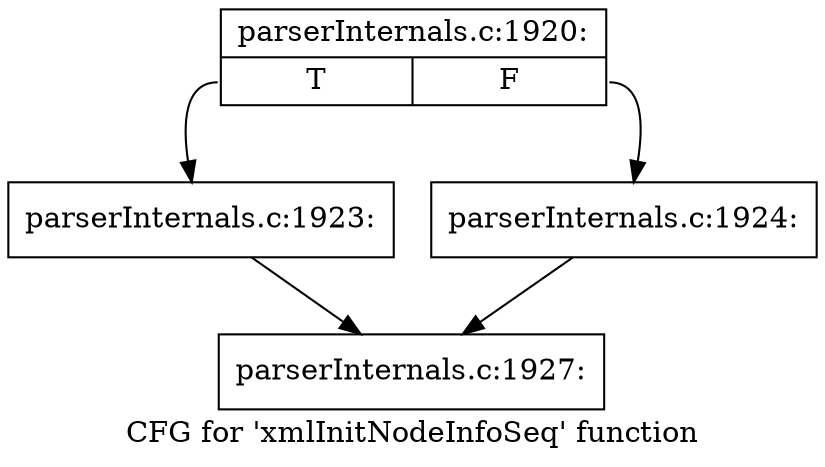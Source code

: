 digraph "CFG for 'xmlInitNodeInfoSeq' function" {
	label="CFG for 'xmlInitNodeInfoSeq' function";

	Node0x4f9d4d0 [shape=record,label="{parserInternals.c:1920:|{<s0>T|<s1>F}}"];
	Node0x4f9d4d0:s0 -> Node0x4f9bb30;
	Node0x4f9d4d0:s1 -> Node0x4f9bb80;
	Node0x4f9bb30 [shape=record,label="{parserInternals.c:1923:}"];
	Node0x4f9bb30 -> Node0x4f9cfb0;
	Node0x4f9bb80 [shape=record,label="{parserInternals.c:1924:}"];
	Node0x4f9bb80 -> Node0x4f9cfb0;
	Node0x4f9cfb0 [shape=record,label="{parserInternals.c:1927:}"];
}

